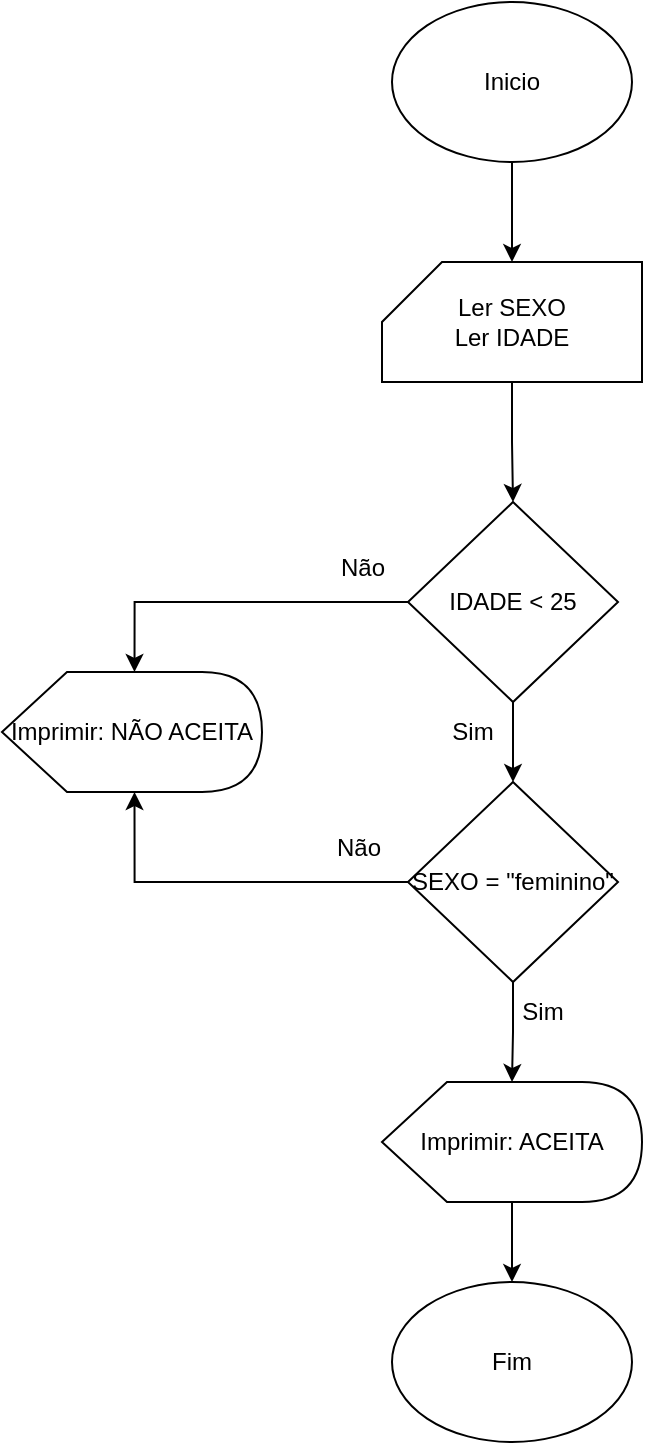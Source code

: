 <mxfile version="24.0.1" type="github">
  <diagram name="Page-1" id="cjyQhb4yVqfbpBZrUUNz">
    <mxGraphModel dx="1393" dy="835" grid="1" gridSize="10" guides="1" tooltips="1" connect="1" arrows="1" fold="1" page="1" pageScale="1" pageWidth="850" pageHeight="1100" math="0" shadow="0">
      <root>
        <mxCell id="0" />
        <mxCell id="1" parent="0" />
        <mxCell id="plB1G2_pi3NMGVseFFdb-8" value="" style="edgeStyle=orthogonalEdgeStyle;rounded=0;orthogonalLoop=1;jettySize=auto;html=1;" edge="1" parent="1" source="plB1G2_pi3NMGVseFFdb-1" target="plB1G2_pi3NMGVseFFdb-2">
          <mxGeometry relative="1" as="geometry" />
        </mxCell>
        <mxCell id="plB1G2_pi3NMGVseFFdb-1" value="Inicio" style="ellipse;whiteSpace=wrap;html=1;" vertex="1" parent="1">
          <mxGeometry x="365" y="90" width="120" height="80" as="geometry" />
        </mxCell>
        <mxCell id="plB1G2_pi3NMGVseFFdb-10" value="" style="edgeStyle=orthogonalEdgeStyle;rounded=0;orthogonalLoop=1;jettySize=auto;html=1;" edge="1" parent="1" source="plB1G2_pi3NMGVseFFdb-2" target="plB1G2_pi3NMGVseFFdb-9">
          <mxGeometry relative="1" as="geometry" />
        </mxCell>
        <mxCell id="plB1G2_pi3NMGVseFFdb-2" value="Ler SEXO&lt;div&gt;Ler IDADE&lt;/div&gt;" style="shape=card;whiteSpace=wrap;html=1;" vertex="1" parent="1">
          <mxGeometry x="360" y="220" width="130" height="60" as="geometry" />
        </mxCell>
        <mxCell id="plB1G2_pi3NMGVseFFdb-15" value="" style="edgeStyle=orthogonalEdgeStyle;rounded=0;orthogonalLoop=1;jettySize=auto;html=1;" edge="1" parent="1" source="plB1G2_pi3NMGVseFFdb-9" target="plB1G2_pi3NMGVseFFdb-14">
          <mxGeometry relative="1" as="geometry" />
        </mxCell>
        <mxCell id="plB1G2_pi3NMGVseFFdb-9" value="IDADE &amp;lt; 25" style="rhombus;whiteSpace=wrap;html=1;" vertex="1" parent="1">
          <mxGeometry x="373" y="340" width="105" height="100" as="geometry" />
        </mxCell>
        <mxCell id="plB1G2_pi3NMGVseFFdb-11" value="Imprimir: NÃO ACEITA" style="shape=display;whiteSpace=wrap;html=1;" vertex="1" parent="1">
          <mxGeometry x="170" y="425" width="130" height="60" as="geometry" />
        </mxCell>
        <mxCell id="plB1G2_pi3NMGVseFFdb-13" value="Não" style="text;html=1;align=center;verticalAlign=middle;resizable=0;points=[];autosize=1;strokeColor=none;fillColor=none;" vertex="1" parent="1">
          <mxGeometry x="325" y="358" width="50" height="30" as="geometry" />
        </mxCell>
        <mxCell id="plB1G2_pi3NMGVseFFdb-21" value="" style="edgeStyle=orthogonalEdgeStyle;rounded=0;orthogonalLoop=1;jettySize=auto;html=1;" edge="1" parent="1" source="plB1G2_pi3NMGVseFFdb-14" target="plB1G2_pi3NMGVseFFdb-20">
          <mxGeometry relative="1" as="geometry" />
        </mxCell>
        <mxCell id="plB1G2_pi3NMGVseFFdb-14" value="SEXO = &quot;feminino&quot;" style="rhombus;whiteSpace=wrap;html=1;" vertex="1" parent="1">
          <mxGeometry x="373" y="480" width="105" height="100" as="geometry" />
        </mxCell>
        <mxCell id="plB1G2_pi3NMGVseFFdb-16" value="Sim" style="text;html=1;align=center;verticalAlign=middle;resizable=0;points=[];autosize=1;strokeColor=none;fillColor=none;" vertex="1" parent="1">
          <mxGeometry x="385" y="440" width="40" height="30" as="geometry" />
        </mxCell>
        <mxCell id="plB1G2_pi3NMGVseFFdb-17" style="edgeStyle=orthogonalEdgeStyle;rounded=0;orthogonalLoop=1;jettySize=auto;html=1;exitX=0;exitY=0.5;exitDx=0;exitDy=0;entryX=0;entryY=0;entryDx=66.25;entryDy=0;entryPerimeter=0;" edge="1" parent="1" source="plB1G2_pi3NMGVseFFdb-9" target="plB1G2_pi3NMGVseFFdb-11">
          <mxGeometry relative="1" as="geometry" />
        </mxCell>
        <mxCell id="plB1G2_pi3NMGVseFFdb-18" style="edgeStyle=orthogonalEdgeStyle;rounded=0;orthogonalLoop=1;jettySize=auto;html=1;exitX=0;exitY=0.5;exitDx=0;exitDy=0;entryX=0;entryY=0;entryDx=66.25;entryDy=60;entryPerimeter=0;" edge="1" parent="1" source="plB1G2_pi3NMGVseFFdb-14" target="plB1G2_pi3NMGVseFFdb-11">
          <mxGeometry relative="1" as="geometry" />
        </mxCell>
        <mxCell id="plB1G2_pi3NMGVseFFdb-19" value="Não" style="text;html=1;align=center;verticalAlign=middle;resizable=0;points=[];autosize=1;strokeColor=none;fillColor=none;" vertex="1" parent="1">
          <mxGeometry x="323" y="498" width="50" height="30" as="geometry" />
        </mxCell>
        <mxCell id="plB1G2_pi3NMGVseFFdb-23" value="" style="edgeStyle=orthogonalEdgeStyle;rounded=0;orthogonalLoop=1;jettySize=auto;html=1;" edge="1" parent="1" source="plB1G2_pi3NMGVseFFdb-20" target="plB1G2_pi3NMGVseFFdb-22">
          <mxGeometry relative="1" as="geometry" />
        </mxCell>
        <mxCell id="plB1G2_pi3NMGVseFFdb-20" value="Imprimir: ACEITA" style="shape=display;whiteSpace=wrap;html=1;" vertex="1" parent="1">
          <mxGeometry x="360" y="630" width="130" height="60" as="geometry" />
        </mxCell>
        <mxCell id="plB1G2_pi3NMGVseFFdb-22" value="Fim" style="ellipse;whiteSpace=wrap;html=1;" vertex="1" parent="1">
          <mxGeometry x="365" y="730" width="120" height="80" as="geometry" />
        </mxCell>
        <mxCell id="plB1G2_pi3NMGVseFFdb-24" value="Sim" style="text;html=1;align=center;verticalAlign=middle;resizable=0;points=[];autosize=1;strokeColor=none;fillColor=none;" vertex="1" parent="1">
          <mxGeometry x="420" y="580" width="40" height="30" as="geometry" />
        </mxCell>
      </root>
    </mxGraphModel>
  </diagram>
</mxfile>
